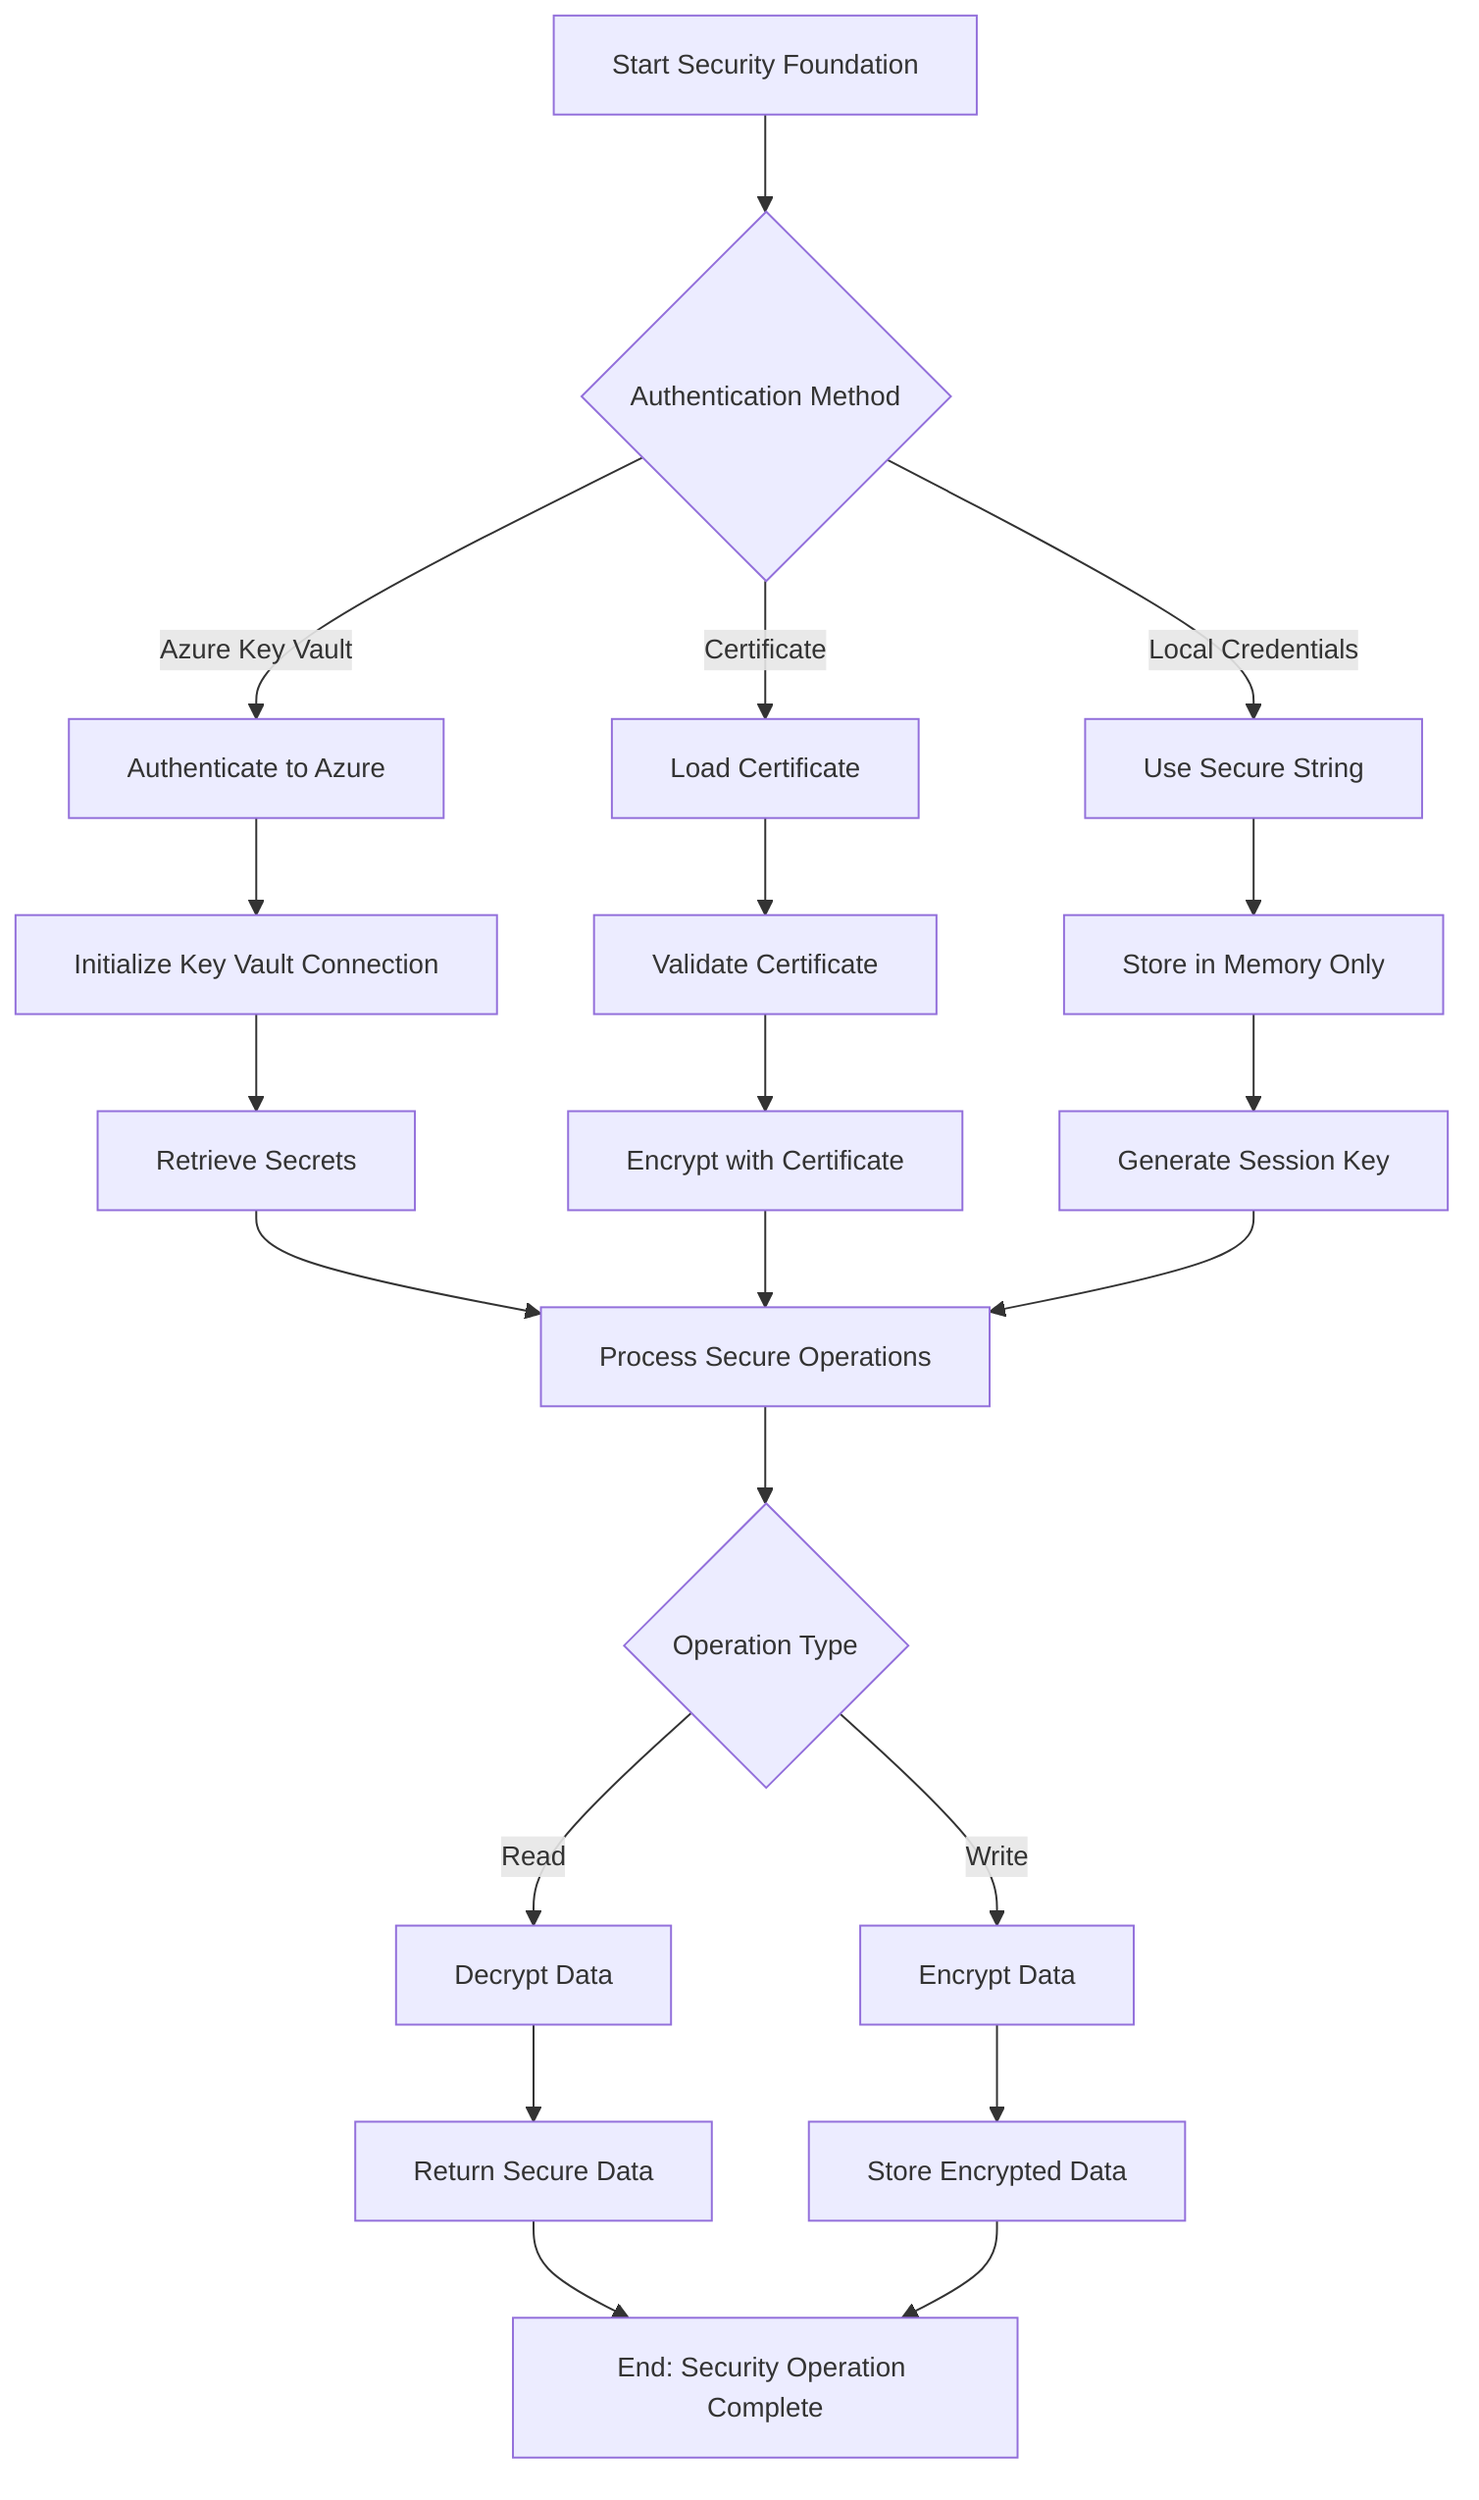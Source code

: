 %%{init: {'theme': 'default', 'themeVariables': { 'primaryColor': '#0078d4', 'fontSize': '14px'}}}%%
flowchart TD
    A[Start Security Foundation] --> B{Authentication Method}
    B -->|Azure Key Vault| C[Authenticate to Azure]
    B -->|Certificate| D[Load Certificate]
    B -->|Local Credentials| E[Use Secure String]
    C --> F[Initialize Key Vault Connection]
    D --> G[Validate Certificate]
    E --> H[Store in Memory Only]
    F --> I[Retrieve Secrets]
    G --> J[Encrypt with Certificate]
    H --> K[Generate Session Key]
    I --> L[Process Secure Operations]
    J --> L
    K --> L
    L --> M{Operation Type}
    M -->|Read| N[Decrypt Data]
    M -->|Write| O[Encrypt Data]
    N --> P[Return Secure Data]
    O --> Q[Store Encrypted Data]
    P --> R[End: Security Operation Complete]
    Q --> R